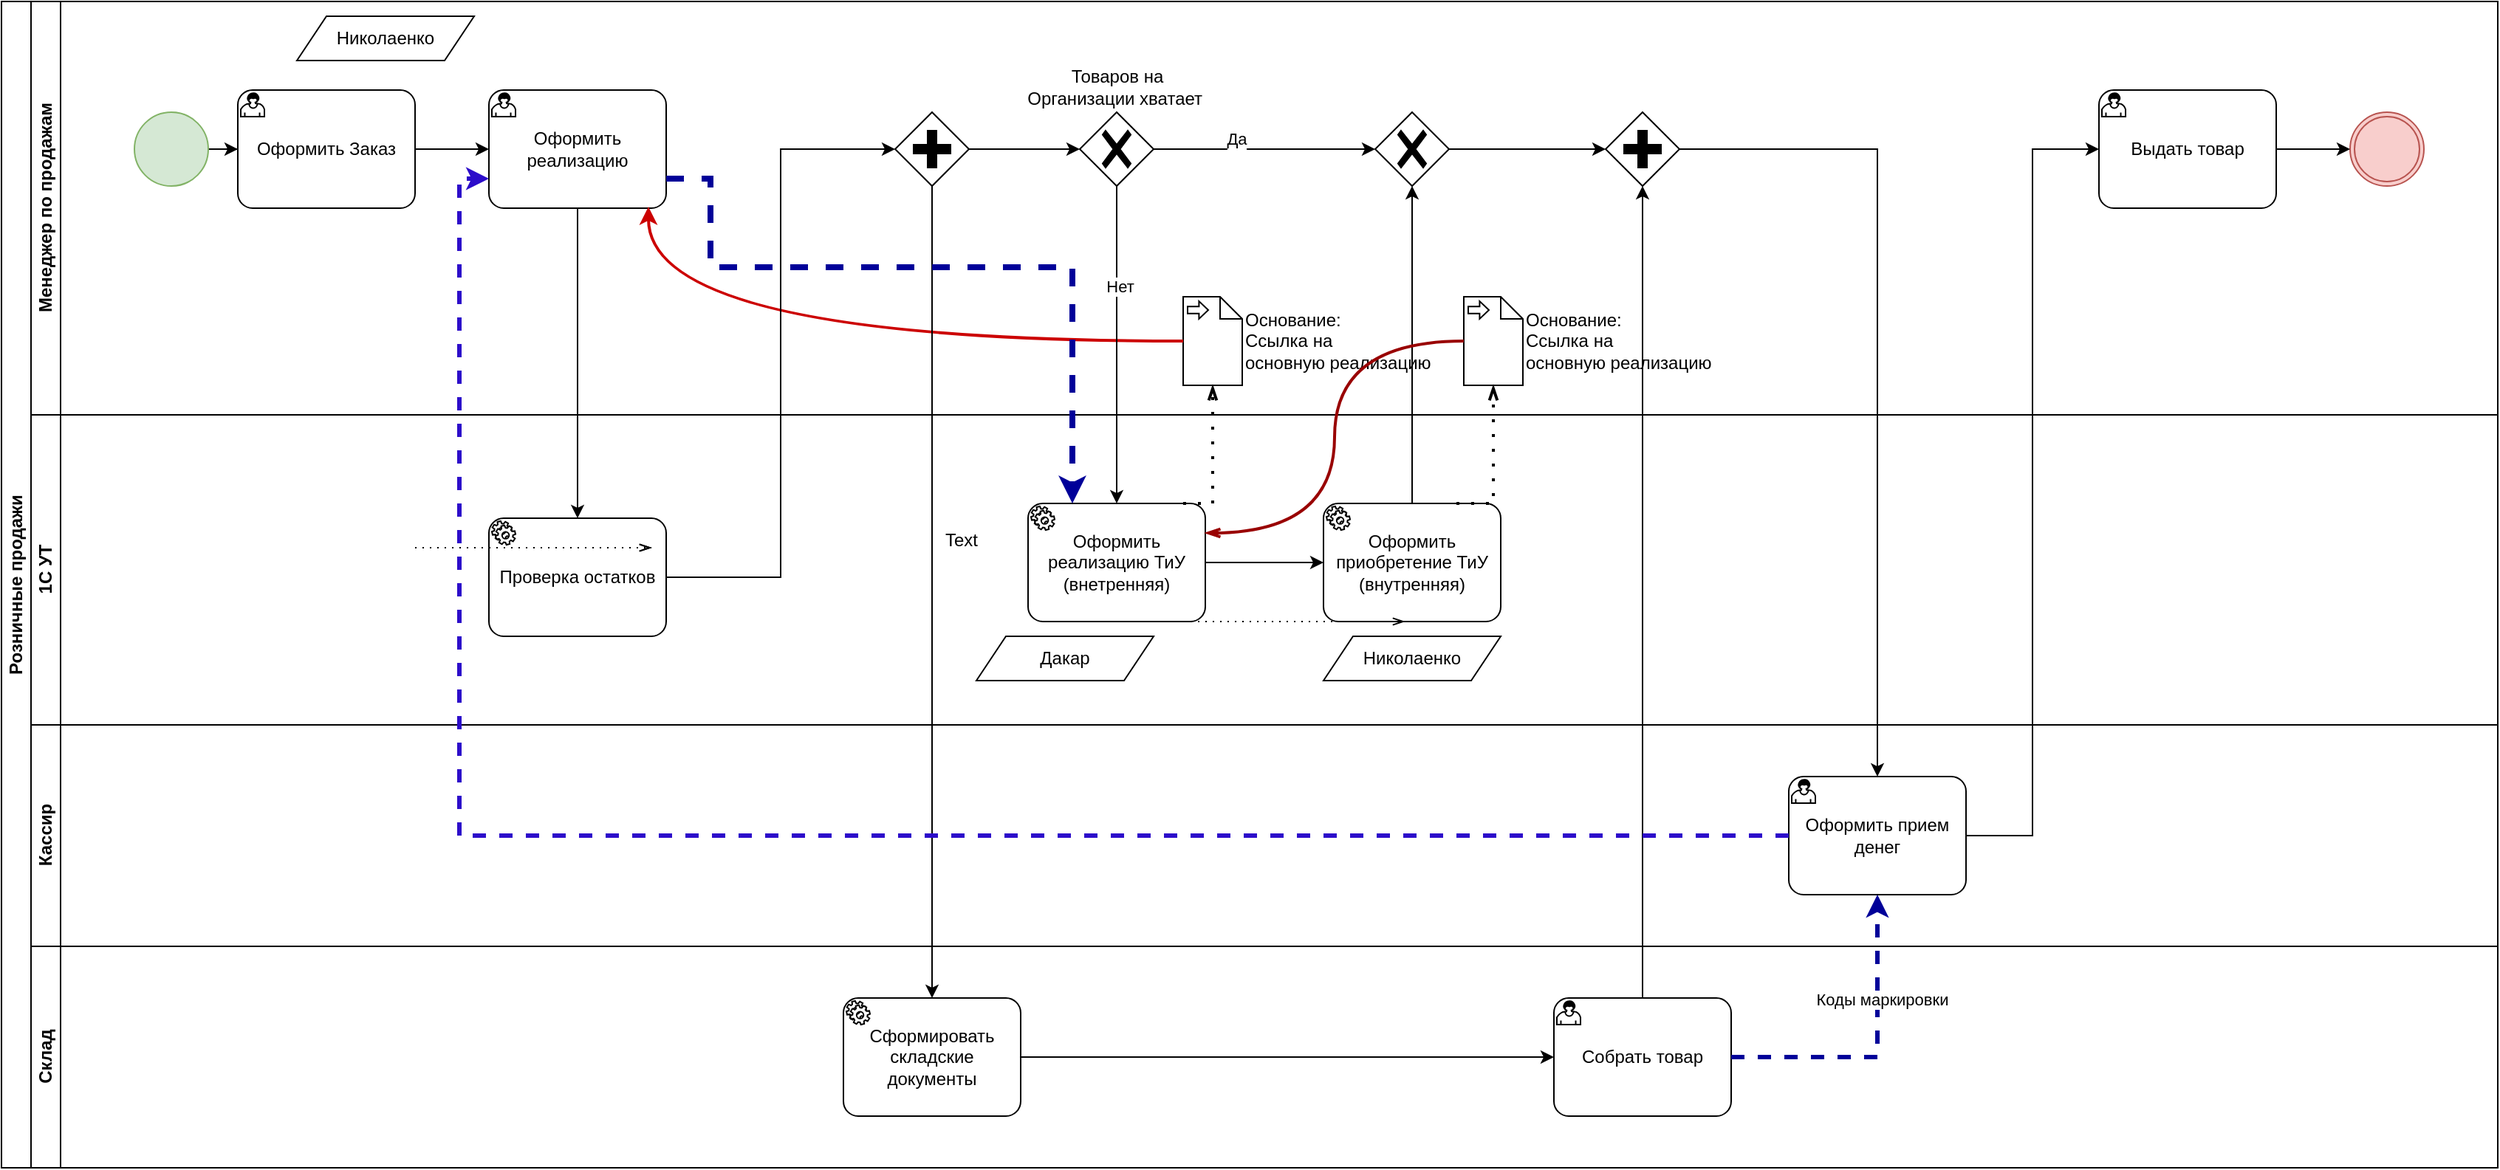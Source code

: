 <mxfile version="24.7.12">
  <diagram name="Страница — 1" id="4P8_rUu-G-m6z2NQTWGp">
    <mxGraphModel dx="1394" dy="806" grid="1" gridSize="10" guides="1" tooltips="1" connect="1" arrows="1" fold="1" page="1" pageScale="1" pageWidth="827" pageHeight="1169" math="0" shadow="0">
      <root>
        <mxCell id="0" />
        <mxCell id="1" parent="0" />
        <mxCell id="av1IkThcP_lg_gZK5dA2-1" value="Розничные продажи" style="swimlane;html=1;childLayout=stackLayout;resizeParent=1;resizeParentMax=0;horizontal=0;startSize=20;horizontalStack=0;whiteSpace=wrap;" vertex="1" parent="1">
          <mxGeometry x="40" y="120" width="1690" height="790" as="geometry" />
        </mxCell>
        <mxCell id="av1IkThcP_lg_gZK5dA2-2" value="Менеджер по продажам" style="swimlane;html=1;startSize=20;horizontal=0;" vertex="1" parent="av1IkThcP_lg_gZK5dA2-1">
          <mxGeometry x="20" width="1670" height="280" as="geometry" />
        </mxCell>
        <mxCell id="av1IkThcP_lg_gZK5dA2-3" style="edgeStyle=orthogonalEdgeStyle;rounded=0;orthogonalLoop=1;jettySize=auto;html=1;" edge="1" parent="av1IkThcP_lg_gZK5dA2-2" source="av1IkThcP_lg_gZK5dA2-4" target="av1IkThcP_lg_gZK5dA2-9">
          <mxGeometry relative="1" as="geometry" />
        </mxCell>
        <mxCell id="av1IkThcP_lg_gZK5dA2-4" value="" style="points=[[0.145,0.145,0],[0.5,0,0],[0.855,0.145,0],[1,0.5,0],[0.855,0.855,0],[0.5,1,0],[0.145,0.855,0],[0,0.5,0]];shape=mxgraph.bpmn.event;html=1;verticalLabelPosition=bottom;labelBackgroundColor=#ffffff;verticalAlign=top;align=center;perimeter=ellipsePerimeter;outlineConnect=0;aspect=fixed;outline=standard;symbol=general;fillColor=#d5e8d4;strokeColor=#82b366;" vertex="1" parent="av1IkThcP_lg_gZK5dA2-2">
          <mxGeometry x="70" y="75" width="50" height="50" as="geometry" />
        </mxCell>
        <mxCell id="av1IkThcP_lg_gZK5dA2-5" style="edgeStyle=orthogonalEdgeStyle;rounded=0;orthogonalLoop=1;jettySize=auto;html=1;entryX=0;entryY=0.5;entryDx=0;entryDy=0;entryPerimeter=0;" edge="1" parent="av1IkThcP_lg_gZK5dA2-2" source="av1IkThcP_lg_gZK5dA2-7" target="av1IkThcP_lg_gZK5dA2-12">
          <mxGeometry relative="1" as="geometry">
            <mxPoint x="745" y="100" as="targetPoint" />
          </mxGeometry>
        </mxCell>
        <mxCell id="av1IkThcP_lg_gZK5dA2-6" value="Да&lt;div&gt;&lt;br&gt;&lt;/div&gt;" style="edgeLabel;html=1;align=center;verticalAlign=middle;resizable=0;points=[];" vertex="1" connectable="0" parent="av1IkThcP_lg_gZK5dA2-5">
          <mxGeometry x="-0.26" relative="1" as="geometry">
            <mxPoint as="offset" />
          </mxGeometry>
        </mxCell>
        <mxCell id="av1IkThcP_lg_gZK5dA2-7" value="Товаров на&lt;div&gt;Организации хватает&amp;nbsp;&lt;/div&gt;" style="points=[[0.25,0.25,0],[0.5,0,0],[0.75,0.25,0],[1,0.5,0],[0.75,0.75,0],[0.5,1,0],[0.25,0.75,0],[0,0.5,0]];shape=mxgraph.bpmn.gateway2;html=1;verticalLabelPosition=top;labelBackgroundColor=#ffffff;verticalAlign=bottom;align=center;perimeter=rhombusPerimeter;outlineConnect=0;outline=none;symbol=none;gwType=exclusive;labelPosition=center;" vertex="1" parent="av1IkThcP_lg_gZK5dA2-2">
          <mxGeometry x="710" y="75" width="50" height="50" as="geometry" />
        </mxCell>
        <mxCell id="av1IkThcP_lg_gZK5dA2-8" value="" style="edgeStyle=orthogonalEdgeStyle;rounded=0;orthogonalLoop=1;jettySize=auto;html=1;" edge="1" parent="av1IkThcP_lg_gZK5dA2-2" source="av1IkThcP_lg_gZK5dA2-9" target="av1IkThcP_lg_gZK5dA2-11">
          <mxGeometry relative="1" as="geometry" />
        </mxCell>
        <mxCell id="av1IkThcP_lg_gZK5dA2-9" value="&lt;span style=&quot;background-color: rgb(255, 255, 255);&quot;&gt;Оформить Заказ&lt;/span&gt;" style="points=[[0.25,0,0],[0.5,0,0],[0.75,0,0],[1,0.25,0],[1,0.5,0],[1,0.75,0],[0.75,1,0],[0.5,1,0],[0.25,1,0],[0,0.75,0],[0,0.5,0],[0,0.25,0]];shape=mxgraph.bpmn.task;whiteSpace=wrap;rectStyle=rounded;size=10;html=1;container=1;expand=0;collapsible=0;taskMarker=user;" vertex="1" parent="av1IkThcP_lg_gZK5dA2-2">
          <mxGeometry x="140" y="60" width="120" height="80" as="geometry" />
        </mxCell>
        <mxCell id="av1IkThcP_lg_gZK5dA2-10" style="edgeStyle=orthogonalEdgeStyle;rounded=0;orthogonalLoop=1;jettySize=auto;html=1;" edge="1" parent="av1IkThcP_lg_gZK5dA2-2" source="av1IkThcP_lg_gZK5dA2-13" target="av1IkThcP_lg_gZK5dA2-7">
          <mxGeometry relative="1" as="geometry" />
        </mxCell>
        <mxCell id="av1IkThcP_lg_gZK5dA2-11" value="&lt;span style=&quot;background-color: rgb(255, 255, 255);&quot;&gt;Оформить реализацию&lt;/span&gt;" style="points=[[0.25,0,0],[0.5,0,0],[0.75,0,0],[1,0.25,0],[1,0.5,0],[1,0.75,0],[0.75,1,0],[0.5,1,0],[0.25,1,0],[0,0.75,0],[0,0.5,0],[0,0.25,0]];shape=mxgraph.bpmn.task;whiteSpace=wrap;rectStyle=rounded;size=10;html=1;container=1;expand=0;collapsible=0;taskMarker=user;" vertex="1" parent="av1IkThcP_lg_gZK5dA2-2">
          <mxGeometry x="310" y="60" width="120" height="80" as="geometry" />
        </mxCell>
        <mxCell id="av1IkThcP_lg_gZK5dA2-12" value="" style="points=[[0.25,0.25,0],[0.5,0,0],[0.75,0.25,0],[1,0.5,0],[0.75,0.75,0],[0.5,1,0],[0.25,0.75,0],[0,0.5,0]];shape=mxgraph.bpmn.gateway2;html=1;verticalLabelPosition=bottom;labelBackgroundColor=#ffffff;verticalAlign=top;align=center;perimeter=rhombusPerimeter;outlineConnect=0;outline=none;symbol=none;gwType=exclusive;" vertex="1" parent="av1IkThcP_lg_gZK5dA2-2">
          <mxGeometry x="910" y="75" width="50" height="50" as="geometry" />
        </mxCell>
        <mxCell id="av1IkThcP_lg_gZK5dA2-13" value="" style="points=[[0.25,0.25,0],[0.5,0,0],[0.75,0.25,0],[1,0.5,0],[0.75,0.75,0],[0.5,1,0],[0.25,0.75,0],[0,0.5,0]];shape=mxgraph.bpmn.gateway2;html=1;verticalLabelPosition=bottom;labelBackgroundColor=#ffffff;verticalAlign=top;align=center;perimeter=rhombusPerimeter;outlineConnect=0;outline=none;symbol=none;gwType=parallel;" vertex="1" parent="av1IkThcP_lg_gZK5dA2-2">
          <mxGeometry x="585" y="75" width="50" height="50" as="geometry" />
        </mxCell>
        <mxCell id="av1IkThcP_lg_gZK5dA2-14" value="" style="edgeStyle=orthogonalEdgeStyle;rounded=0;orthogonalLoop=1;jettySize=auto;html=1;entryX=0;entryY=0.5;entryDx=0;entryDy=0;entryPerimeter=0;" edge="1" parent="av1IkThcP_lg_gZK5dA2-2" source="av1IkThcP_lg_gZK5dA2-12" target="av1IkThcP_lg_gZK5dA2-15">
          <mxGeometry relative="1" as="geometry">
            <mxPoint x="1105" y="220" as="sourcePoint" />
            <mxPoint x="1130" y="100" as="targetPoint" />
          </mxGeometry>
        </mxCell>
        <mxCell id="av1IkThcP_lg_gZK5dA2-15" value="" style="points=[[0.25,0.25,0],[0.5,0,0],[0.75,0.25,0],[1,0.5,0],[0.75,0.75,0],[0.5,1,0],[0.25,0.75,0],[0,0.5,0]];shape=mxgraph.bpmn.gateway2;html=1;verticalLabelPosition=bottom;labelBackgroundColor=#ffffff;verticalAlign=top;align=center;perimeter=rhombusPerimeter;outlineConnect=0;outline=none;symbol=none;gwType=parallel;" vertex="1" parent="av1IkThcP_lg_gZK5dA2-2">
          <mxGeometry x="1066" y="75" width="50" height="50" as="geometry" />
        </mxCell>
        <mxCell id="av1IkThcP_lg_gZK5dA2-16" value="Выдать товар" style="points=[[0.25,0,0],[0.5,0,0],[0.75,0,0],[1,0.25,0],[1,0.5,0],[1,0.75,0],[0.75,1,0],[0.5,1,0],[0.25,1,0],[0,0.75,0],[0,0.5,0],[0,0.25,0]];shape=mxgraph.bpmn.task;whiteSpace=wrap;rectStyle=rounded;size=10;html=1;container=1;expand=0;collapsible=0;taskMarker=user;" vertex="1" parent="av1IkThcP_lg_gZK5dA2-2">
          <mxGeometry x="1400" y="60" width="120" height="80" as="geometry" />
        </mxCell>
        <mxCell id="av1IkThcP_lg_gZK5dA2-17" value="" style="points=[[0.145,0.145,0],[0.5,0,0],[0.855,0.145,0],[1,0.5,0],[0.855,0.855,0],[0.5,1,0],[0.145,0.855,0],[0,0.5,0]];shape=mxgraph.bpmn.event;html=1;verticalLabelPosition=bottom;labelBackgroundColor=#ffffff;verticalAlign=top;align=center;perimeter=ellipsePerimeter;outlineConnect=0;aspect=fixed;outline=throwing;symbol=general;fillColor=#f8cecc;strokeColor=#b85450;" vertex="1" parent="av1IkThcP_lg_gZK5dA2-2">
          <mxGeometry x="1570" y="75" width="50" height="50" as="geometry" />
        </mxCell>
        <mxCell id="av1IkThcP_lg_gZK5dA2-18" style="edgeStyle=orthogonalEdgeStyle;rounded=0;orthogonalLoop=1;jettySize=auto;html=1;entryX=0;entryY=0.5;entryDx=0;entryDy=0;entryPerimeter=0;" edge="1" parent="av1IkThcP_lg_gZK5dA2-2" source="av1IkThcP_lg_gZK5dA2-16" target="av1IkThcP_lg_gZK5dA2-17">
          <mxGeometry relative="1" as="geometry" />
        </mxCell>
        <mxCell id="av1IkThcP_lg_gZK5dA2-19" value="Николаенко" style="shape=parallelogram;perimeter=parallelogramPerimeter;whiteSpace=wrap;html=1;fixedSize=1;" vertex="1" parent="av1IkThcP_lg_gZK5dA2-2">
          <mxGeometry x="180" y="10" width="120" height="30" as="geometry" />
        </mxCell>
        <mxCell id="av1IkThcP_lg_gZK5dA2-20" value="Основание:&lt;div&gt;Ссылка на&amp;nbsp;&lt;/div&gt;&lt;div&gt;основную реализацию&amp;nbsp;&lt;/div&gt;" style="shape=mxgraph.bpmn.data;labelPosition=right;verticalLabelPosition=middle;align=left;verticalAlign=middle;size=15;html=1;bpmnTransferType=input;" vertex="1" parent="av1IkThcP_lg_gZK5dA2-2">
          <mxGeometry x="780" y="200" width="40" height="60" as="geometry" />
        </mxCell>
        <mxCell id="av1IkThcP_lg_gZK5dA2-21" value="Основание:&lt;div&gt;Ссылка на&amp;nbsp;&lt;/div&gt;&lt;div&gt;основную реализацию&amp;nbsp;&lt;/div&gt;" style="shape=mxgraph.bpmn.data;labelPosition=right;verticalLabelPosition=middle;align=left;verticalAlign=middle;size=15;html=1;bpmnTransferType=input;" vertex="1" parent="av1IkThcP_lg_gZK5dA2-2">
          <mxGeometry x="970" y="200" width="40" height="60" as="geometry" />
        </mxCell>
        <mxCell id="av1IkThcP_lg_gZK5dA2-22" style="edgeStyle=orthogonalEdgeStyle;rounded=0;orthogonalLoop=1;jettySize=auto;html=1;entryX=0.9;entryY=0.988;entryDx=0;entryDy=0;entryPerimeter=0;fontColor=#FF0000;strokeColor=#CC0000;strokeWidth=2;curved=1;" edge="1" parent="av1IkThcP_lg_gZK5dA2-2" source="av1IkThcP_lg_gZK5dA2-20" target="av1IkThcP_lg_gZK5dA2-11">
          <mxGeometry relative="1" as="geometry" />
        </mxCell>
        <mxCell id="av1IkThcP_lg_gZK5dA2-23" value="1С УТ" style="swimlane;html=1;startSize=20;horizontal=0;" vertex="1" parent="av1IkThcP_lg_gZK5dA2-1">
          <mxGeometry x="20" y="280" width="1670" height="210" as="geometry">
            <mxRectangle x="20" y="240" width="1020" height="30" as="alternateBounds" />
          </mxGeometry>
        </mxCell>
        <mxCell id="av1IkThcP_lg_gZK5dA2-24" value="" style="edgeStyle=orthogonalEdgeStyle;rounded=0;orthogonalLoop=1;jettySize=auto;html=1;" edge="1" parent="av1IkThcP_lg_gZK5dA2-23" source="av1IkThcP_lg_gZK5dA2-25" target="av1IkThcP_lg_gZK5dA2-27">
          <mxGeometry relative="1" as="geometry" />
        </mxCell>
        <mxCell id="av1IkThcP_lg_gZK5dA2-25" value="Оформить реализацию ТиУ (внетренняя)" style="points=[[0.25,0,0],[0.5,0,0],[0.75,0,0],[1,0.25,0],[1,0.5,0],[1,0.75,0],[0.75,1,0],[0.5,1,0],[0.25,1,0],[0,0.75,0],[0,0.5,0],[0,0.25,0]];shape=mxgraph.bpmn.task;whiteSpace=wrap;rectStyle=rounded;size=10;html=1;container=1;expand=0;collapsible=0;taskMarker=service;" vertex="1" parent="av1IkThcP_lg_gZK5dA2-23">
          <mxGeometry x="675" y="60" width="120" height="80" as="geometry" />
        </mxCell>
        <mxCell id="av1IkThcP_lg_gZK5dA2-26" value="" style="edgeStyle=elbowEdgeStyle;fontSize=12;html=1;endFill=0;startFill=0;endSize=6;startSize=6;dashed=1;dashPattern=1 4;endArrow=openThin;startArrow=none;rounded=0;entryX=0.5;entryY=1;entryDx=0;entryDy=0;entryPerimeter=0;strokeWidth=2;" edge="1" parent="av1IkThcP_lg_gZK5dA2-25" target="av1IkThcP_lg_gZK5dA2-20">
          <mxGeometry width="160" relative="1" as="geometry">
            <mxPoint x="105" as="sourcePoint" />
            <mxPoint x="265" as="targetPoint" />
            <Array as="points">
              <mxPoint x="125" y="-40" />
            </Array>
          </mxGeometry>
        </mxCell>
        <mxCell id="av1IkThcP_lg_gZK5dA2-27" value="Оформить приобретение ТиУ (внутренняя)" style="points=[[0.25,0,0],[0.5,0,0],[0.75,0,0],[1,0.25,0],[1,0.5,0],[1,0.75,0],[0.75,1,0],[0.5,1,0],[0.25,1,0],[0,0.75,0],[0,0.5,0],[0,0.25,0]];shape=mxgraph.bpmn.task;whiteSpace=wrap;rectStyle=rounded;size=10;html=1;container=1;expand=0;collapsible=0;taskMarker=service;" vertex="1" parent="av1IkThcP_lg_gZK5dA2-23">
          <mxGeometry x="875" y="60" width="120" height="80" as="geometry" />
        </mxCell>
        <mxCell id="av1IkThcP_lg_gZK5dA2-28" value="Проверка остатков" style="points=[[0.25,0,0],[0.5,0,0],[0.75,0,0],[1,0.25,0],[1,0.5,0],[1,0.75,0],[0.75,1,0],[0.5,1,0],[0.25,1,0],[0,0.75,0],[0,0.5,0],[0,0.25,0]];shape=mxgraph.bpmn.task;whiteSpace=wrap;rectStyle=rounded;size=10;html=1;container=1;expand=0;collapsible=0;taskMarker=service;" vertex="1" parent="av1IkThcP_lg_gZK5dA2-23">
          <mxGeometry x="310" y="70" width="120" height="80" as="geometry" />
        </mxCell>
        <mxCell id="av1IkThcP_lg_gZK5dA2-29" value="Дакар" style="shape=parallelogram;perimeter=parallelogramPerimeter;whiteSpace=wrap;html=1;fixedSize=1;" vertex="1" parent="av1IkThcP_lg_gZK5dA2-23">
          <mxGeometry x="640" y="150" width="120" height="30" as="geometry" />
        </mxCell>
        <mxCell id="av1IkThcP_lg_gZK5dA2-30" value="Николаенко" style="shape=parallelogram;perimeter=parallelogramPerimeter;whiteSpace=wrap;html=1;fixedSize=1;" vertex="1" parent="av1IkThcP_lg_gZK5dA2-23">
          <mxGeometry x="875" y="150" width="120" height="30" as="geometry" />
        </mxCell>
        <mxCell id="av1IkThcP_lg_gZK5dA2-31" value="Кассир" style="swimlane;html=1;startSize=20;horizontal=0;" vertex="1" parent="av1IkThcP_lg_gZK5dA2-1">
          <mxGeometry x="20" y="490" width="1670" height="150" as="geometry">
            <mxRectangle x="20" y="240" width="1020" height="30" as="alternateBounds" />
          </mxGeometry>
        </mxCell>
        <mxCell id="av1IkThcP_lg_gZK5dA2-32" value="Оформить прием денег" style="points=[[0.25,0,0],[0.5,0,0],[0.75,0,0],[1,0.25,0],[1,0.5,0],[1,0.75,0],[0.75,1,0],[0.5,1,0],[0.25,1,0],[0,0.75,0],[0,0.5,0],[0,0.25,0]];shape=mxgraph.bpmn.task;whiteSpace=wrap;rectStyle=rounded;size=10;html=1;container=1;expand=0;collapsible=0;taskMarker=user;" vertex="1" parent="av1IkThcP_lg_gZK5dA2-31">
          <mxGeometry x="1190" y="35" width="120" height="80" as="geometry" />
        </mxCell>
        <mxCell id="av1IkThcP_lg_gZK5dA2-33" style="edgeStyle=orthogonalEdgeStyle;rounded=0;orthogonalLoop=1;jettySize=auto;html=1;" edge="1" parent="av1IkThcP_lg_gZK5dA2-1" source="av1IkThcP_lg_gZK5dA2-7" target="av1IkThcP_lg_gZK5dA2-25">
          <mxGeometry relative="1" as="geometry" />
        </mxCell>
        <mxCell id="av1IkThcP_lg_gZK5dA2-34" value="Нет" style="edgeLabel;html=1;align=center;verticalAlign=middle;resizable=0;points=[];" vertex="1" connectable="0" parent="av1IkThcP_lg_gZK5dA2-33">
          <mxGeometry x="-0.371" y="2" relative="1" as="geometry">
            <mxPoint as="offset" />
          </mxGeometry>
        </mxCell>
        <mxCell id="av1IkThcP_lg_gZK5dA2-35" style="edgeStyle=orthogonalEdgeStyle;rounded=0;orthogonalLoop=1;jettySize=auto;html=1;entryX=0.5;entryY=1;entryDx=0;entryDy=0;entryPerimeter=0;" edge="1" parent="av1IkThcP_lg_gZK5dA2-1" source="av1IkThcP_lg_gZK5dA2-27" target="av1IkThcP_lg_gZK5dA2-12">
          <mxGeometry relative="1" as="geometry" />
        </mxCell>
        <mxCell id="av1IkThcP_lg_gZK5dA2-36" style="edgeStyle=orthogonalEdgeStyle;rounded=0;orthogonalLoop=1;jettySize=auto;html=1;entryX=0.5;entryY=0;entryDx=0;entryDy=0;entryPerimeter=0;" edge="1" parent="av1IkThcP_lg_gZK5dA2-1" source="av1IkThcP_lg_gZK5dA2-13" target="av1IkThcP_lg_gZK5dA2-38">
          <mxGeometry relative="1" as="geometry" />
        </mxCell>
        <mxCell id="av1IkThcP_lg_gZK5dA2-37" value="Склад" style="swimlane;html=1;startSize=20;horizontal=0;" vertex="1" parent="av1IkThcP_lg_gZK5dA2-1">
          <mxGeometry x="20" y="640" width="1670" height="150" as="geometry">
            <mxRectangle x="20" y="240" width="1020" height="30" as="alternateBounds" />
          </mxGeometry>
        </mxCell>
        <mxCell id="av1IkThcP_lg_gZK5dA2-38" value="Сформировать складские документы" style="points=[[0.25,0,0],[0.5,0,0],[0.75,0,0],[1,0.25,0],[1,0.5,0],[1,0.75,0],[0.75,1,0],[0.5,1,0],[0.25,1,0],[0,0.75,0],[0,0.5,0],[0,0.25,0]];shape=mxgraph.bpmn.task;whiteSpace=wrap;rectStyle=rounded;size=10;html=1;container=1;expand=0;collapsible=0;taskMarker=service;" vertex="1" parent="av1IkThcP_lg_gZK5dA2-37">
          <mxGeometry x="550" y="35" width="120" height="80" as="geometry" />
        </mxCell>
        <mxCell id="av1IkThcP_lg_gZK5dA2-39" value="Собрать товар" style="points=[[0.25,0,0],[0.5,0,0],[0.75,0,0],[1,0.25,0],[1,0.5,0],[1,0.75,0],[0.75,1,0],[0.5,1,0],[0.25,1,0],[0,0.75,0],[0,0.5,0],[0,0.25,0]];shape=mxgraph.bpmn.task;whiteSpace=wrap;rectStyle=rounded;size=10;html=1;container=1;expand=0;collapsible=0;taskMarker=user;" vertex="1" parent="av1IkThcP_lg_gZK5dA2-37">
          <mxGeometry x="1031" y="35" width="120" height="80" as="geometry" />
        </mxCell>
        <mxCell id="av1IkThcP_lg_gZK5dA2-40" style="edgeStyle=orthogonalEdgeStyle;rounded=0;orthogonalLoop=1;jettySize=auto;html=1;entryX=0;entryY=0.5;entryDx=0;entryDy=0;entryPerimeter=0;" edge="1" parent="av1IkThcP_lg_gZK5dA2-37" source="av1IkThcP_lg_gZK5dA2-38" target="av1IkThcP_lg_gZK5dA2-39">
          <mxGeometry relative="1" as="geometry" />
        </mxCell>
        <mxCell id="av1IkThcP_lg_gZK5dA2-41" style="edgeStyle=orthogonalEdgeStyle;rounded=0;orthogonalLoop=1;jettySize=auto;html=1;" edge="1" parent="av1IkThcP_lg_gZK5dA2-1" source="av1IkThcP_lg_gZK5dA2-39" target="av1IkThcP_lg_gZK5dA2-15">
          <mxGeometry relative="1" as="geometry" />
        </mxCell>
        <mxCell id="av1IkThcP_lg_gZK5dA2-42" style="edgeStyle=orthogonalEdgeStyle;rounded=0;orthogonalLoop=1;jettySize=auto;html=1;entryX=0.5;entryY=0;entryDx=0;entryDy=0;entryPerimeter=0;" edge="1" parent="av1IkThcP_lg_gZK5dA2-1" source="av1IkThcP_lg_gZK5dA2-15" target="av1IkThcP_lg_gZK5dA2-32">
          <mxGeometry relative="1" as="geometry" />
        </mxCell>
        <mxCell id="av1IkThcP_lg_gZK5dA2-43" style="edgeStyle=orthogonalEdgeStyle;rounded=0;orthogonalLoop=1;jettySize=auto;html=1;entryX=0;entryY=0.5;entryDx=0;entryDy=0;entryPerimeter=0;" edge="1" parent="av1IkThcP_lg_gZK5dA2-1" source="av1IkThcP_lg_gZK5dA2-32" target="av1IkThcP_lg_gZK5dA2-16">
          <mxGeometry relative="1" as="geometry" />
        </mxCell>
        <mxCell id="av1IkThcP_lg_gZK5dA2-44" style="edgeStyle=orthogonalEdgeStyle;rounded=0;orthogonalLoop=1;jettySize=auto;html=1;entryX=0.5;entryY=0;entryDx=0;entryDy=0;entryPerimeter=0;" edge="1" parent="av1IkThcP_lg_gZK5dA2-1" source="av1IkThcP_lg_gZK5dA2-11" target="av1IkThcP_lg_gZK5dA2-28">
          <mxGeometry relative="1" as="geometry" />
        </mxCell>
        <mxCell id="av1IkThcP_lg_gZK5dA2-45" style="edgeStyle=orthogonalEdgeStyle;rounded=0;orthogonalLoop=1;jettySize=auto;html=1;entryX=0;entryY=0.5;entryDx=0;entryDy=0;entryPerimeter=0;" edge="1" parent="av1IkThcP_lg_gZK5dA2-1" source="av1IkThcP_lg_gZK5dA2-28" target="av1IkThcP_lg_gZK5dA2-13">
          <mxGeometry relative="1" as="geometry" />
        </mxCell>
        <mxCell id="av1IkThcP_lg_gZK5dA2-46" style="edgeStyle=orthogonalEdgeStyle;rounded=0;orthogonalLoop=1;jettySize=auto;html=1;entryX=0.5;entryY=1;entryDx=0;entryDy=0;entryPerimeter=0;dashed=1;strokeColor=#000099;strokeWidth=3;" edge="1" parent="av1IkThcP_lg_gZK5dA2-1" source="av1IkThcP_lg_gZK5dA2-39" target="av1IkThcP_lg_gZK5dA2-32">
          <mxGeometry relative="1" as="geometry" />
        </mxCell>
        <mxCell id="av1IkThcP_lg_gZK5dA2-47" value="Коды маркировки" style="edgeLabel;html=1;align=center;verticalAlign=middle;resizable=0;points=[];" vertex="1" connectable="0" parent="av1IkThcP_lg_gZK5dA2-46">
          <mxGeometry x="0.325" y="-3" relative="1" as="geometry">
            <mxPoint as="offset" />
          </mxGeometry>
        </mxCell>
        <mxCell id="av1IkThcP_lg_gZK5dA2-48" style="edgeStyle=orthogonalEdgeStyle;rounded=0;orthogonalLoop=1;jettySize=auto;html=1;entryX=0;entryY=0.75;entryDx=0;entryDy=0;entryPerimeter=0;dashed=1;strokeColor=#2c0cca;strokeWidth=3;" edge="1" parent="av1IkThcP_lg_gZK5dA2-1" source="av1IkThcP_lg_gZK5dA2-32" target="av1IkThcP_lg_gZK5dA2-11">
          <mxGeometry relative="1" as="geometry" />
        </mxCell>
        <mxCell id="av1IkThcP_lg_gZK5dA2-49" style="edgeStyle=orthogonalEdgeStyle;rounded=0;orthogonalLoop=1;jettySize=auto;html=1;entryX=0.25;entryY=0;entryDx=0;entryDy=0;entryPerimeter=0;strokeColor=#000099;strokeWidth=4;dashed=1;exitX=1;exitY=0.75;exitDx=0;exitDy=0;exitPerimeter=0;" edge="1" parent="av1IkThcP_lg_gZK5dA2-1" source="av1IkThcP_lg_gZK5dA2-11" target="av1IkThcP_lg_gZK5dA2-25">
          <mxGeometry relative="1" as="geometry">
            <Array as="points">
              <mxPoint x="480" y="120" />
              <mxPoint x="480" y="180" />
              <mxPoint x="725" y="180" />
            </Array>
          </mxGeometry>
        </mxCell>
        <mxCell id="av1IkThcP_lg_gZK5dA2-50" value="" style="edgeStyle=orthogonalEdgeStyle;fontSize=12;html=1;endFill=0;startFill=0;endSize=6;startSize=6;endArrow=openThin;startArrow=none;rounded=0;exitX=0;exitY=0.5;exitDx=0;exitDy=0;exitPerimeter=0;entryX=1;entryY=0.25;entryDx=0;entryDy=0;entryPerimeter=0;strokeColor=#990000;strokeWidth=2;curved=1;" edge="1" parent="av1IkThcP_lg_gZK5dA2-1" source="av1IkThcP_lg_gZK5dA2-21" target="av1IkThcP_lg_gZK5dA2-25">
          <mxGeometry width="160" relative="1" as="geometry">
            <mxPoint x="860" y="160" as="sourcePoint" />
            <mxPoint x="1020" y="160" as="targetPoint" />
          </mxGeometry>
        </mxCell>
        <mxCell id="av1IkThcP_lg_gZK5dA2-51" value="" style="edgeStyle=elbowEdgeStyle;fontSize=12;html=1;endFill=0;startFill=0;endSize=6;startSize=6;dashed=1;dashPattern=1 4;endArrow=openThin;startArrow=none;rounded=0;exitX=0.75;exitY=0;exitDx=0;exitDy=0;exitPerimeter=0;entryX=0.5;entryY=1;entryDx=0;entryDy=0;entryPerimeter=0;strokeWidth=2;" edge="1" parent="av1IkThcP_lg_gZK5dA2-1" source="av1IkThcP_lg_gZK5dA2-27" target="av1IkThcP_lg_gZK5dA2-21">
          <mxGeometry width="160" relative="1" as="geometry">
            <mxPoint x="1020" y="320" as="sourcePoint" />
            <mxPoint x="1180" y="320" as="targetPoint" />
            <Array as="points">
              <mxPoint x="1010" y="300" />
            </Array>
          </mxGeometry>
        </mxCell>
        <mxCell id="av1IkThcP_lg_gZK5dA2-52" value="Text" style="text;html=1;strokeColor=none;fillColor=none;align=center;verticalAlign=middle;whiteSpace=wrap;rounded=0;" vertex="1" parent="1">
          <mxGeometry x="650" y="470" width="80" height="30" as="geometry" />
        </mxCell>
        <mxCell id="av1IkThcP_lg_gZK5dA2-53" value="" style="edgeStyle=elbowEdgeStyle;fontSize=12;html=1;endFill=0;startFill=0;endSize=6;startSize=6;dashed=1;dashPattern=1 4;endArrow=openThin;startArrow=none;rounded=0;" edge="1" parent="1">
          <mxGeometry width="160" relative="1" as="geometry">
            <mxPoint x="320" y="490" as="sourcePoint" />
            <mxPoint x="480" y="490" as="targetPoint" />
          </mxGeometry>
        </mxCell>
        <mxCell id="av1IkThcP_lg_gZK5dA2-54" value="" style="edgeStyle=elbowEdgeStyle;fontSize=12;html=1;endFill=0;startFill=0;endSize=6;startSize=6;dashed=1;dashPattern=1 4;endArrow=openThin;startArrow=none;rounded=0;" edge="1" parent="1">
          <mxGeometry width="160" relative="1" as="geometry">
            <mxPoint x="320" y="490" as="sourcePoint" />
            <mxPoint x="480" y="490" as="targetPoint" />
          </mxGeometry>
        </mxCell>
        <mxCell id="av1IkThcP_lg_gZK5dA2-55" value="" style="edgeStyle=elbowEdgeStyle;fontSize=12;html=1;endFill=0;startFill=0;endSize=6;startSize=6;dashed=1;dashPattern=1 4;endArrow=openThin;startArrow=none;rounded=0;" edge="1" parent="1">
          <mxGeometry width="160" relative="1" as="geometry">
            <mxPoint x="830" y="540" as="sourcePoint" />
            <mxPoint x="990" y="540" as="targetPoint" />
          </mxGeometry>
        </mxCell>
      </root>
    </mxGraphModel>
  </diagram>
</mxfile>
